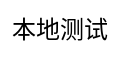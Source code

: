 <mxfile version="23.1.1" type="github">
  <diagram name="第 1 页" id="B6GJyEzk4WuI7R9_zaU6">
    <mxGraphModel dx="954" dy="581" grid="1" gridSize="10" guides="1" tooltips="1" connect="1" arrows="1" fold="1" page="1" pageScale="1" pageWidth="1627" pageHeight="10069" math="0" shadow="0">
      <root>
        <mxCell id="0" />
        <mxCell id="1" parent="0" />
        <mxCell id="8da-hG6I1K-B4Mi3hYG5-1" value="本地测试" style="text;html=1;strokeColor=none;fillColor=none;align=center;verticalAlign=middle;whiteSpace=wrap;rounded=0;" vertex="1" parent="1">
          <mxGeometry x="460" y="290" width="60" height="30" as="geometry" />
        </mxCell>
      </root>
    </mxGraphModel>
  </diagram>
</mxfile>
